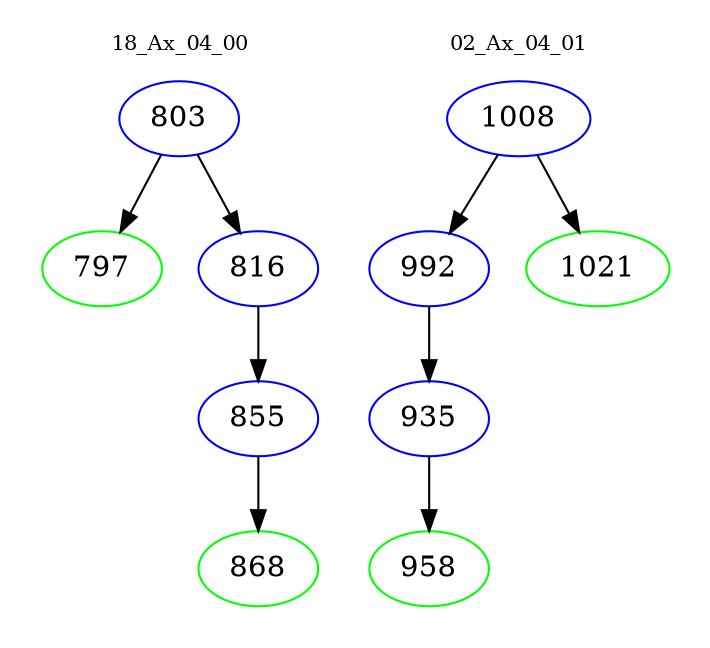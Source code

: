 digraph{
subgraph cluster_0 {
color = white
label = "18_Ax_04_00";
fontsize=10;
T0_803 [label="803", color="blue"]
T0_803 -> T0_797 [color="black"]
T0_797 [label="797", color="green"]
T0_803 -> T0_816 [color="black"]
T0_816 [label="816", color="blue"]
T0_816 -> T0_855 [color="black"]
T0_855 [label="855", color="blue"]
T0_855 -> T0_868 [color="black"]
T0_868 [label="868", color="green"]
}
subgraph cluster_1 {
color = white
label = "02_Ax_04_01";
fontsize=10;
T1_1008 [label="1008", color="blue"]
T1_1008 -> T1_992 [color="black"]
T1_992 [label="992", color="blue"]
T1_992 -> T1_935 [color="black"]
T1_935 [label="935", color="blue"]
T1_935 -> T1_958 [color="black"]
T1_958 [label="958", color="green"]
T1_1008 -> T1_1021 [color="black"]
T1_1021 [label="1021", color="green"]
}
}
